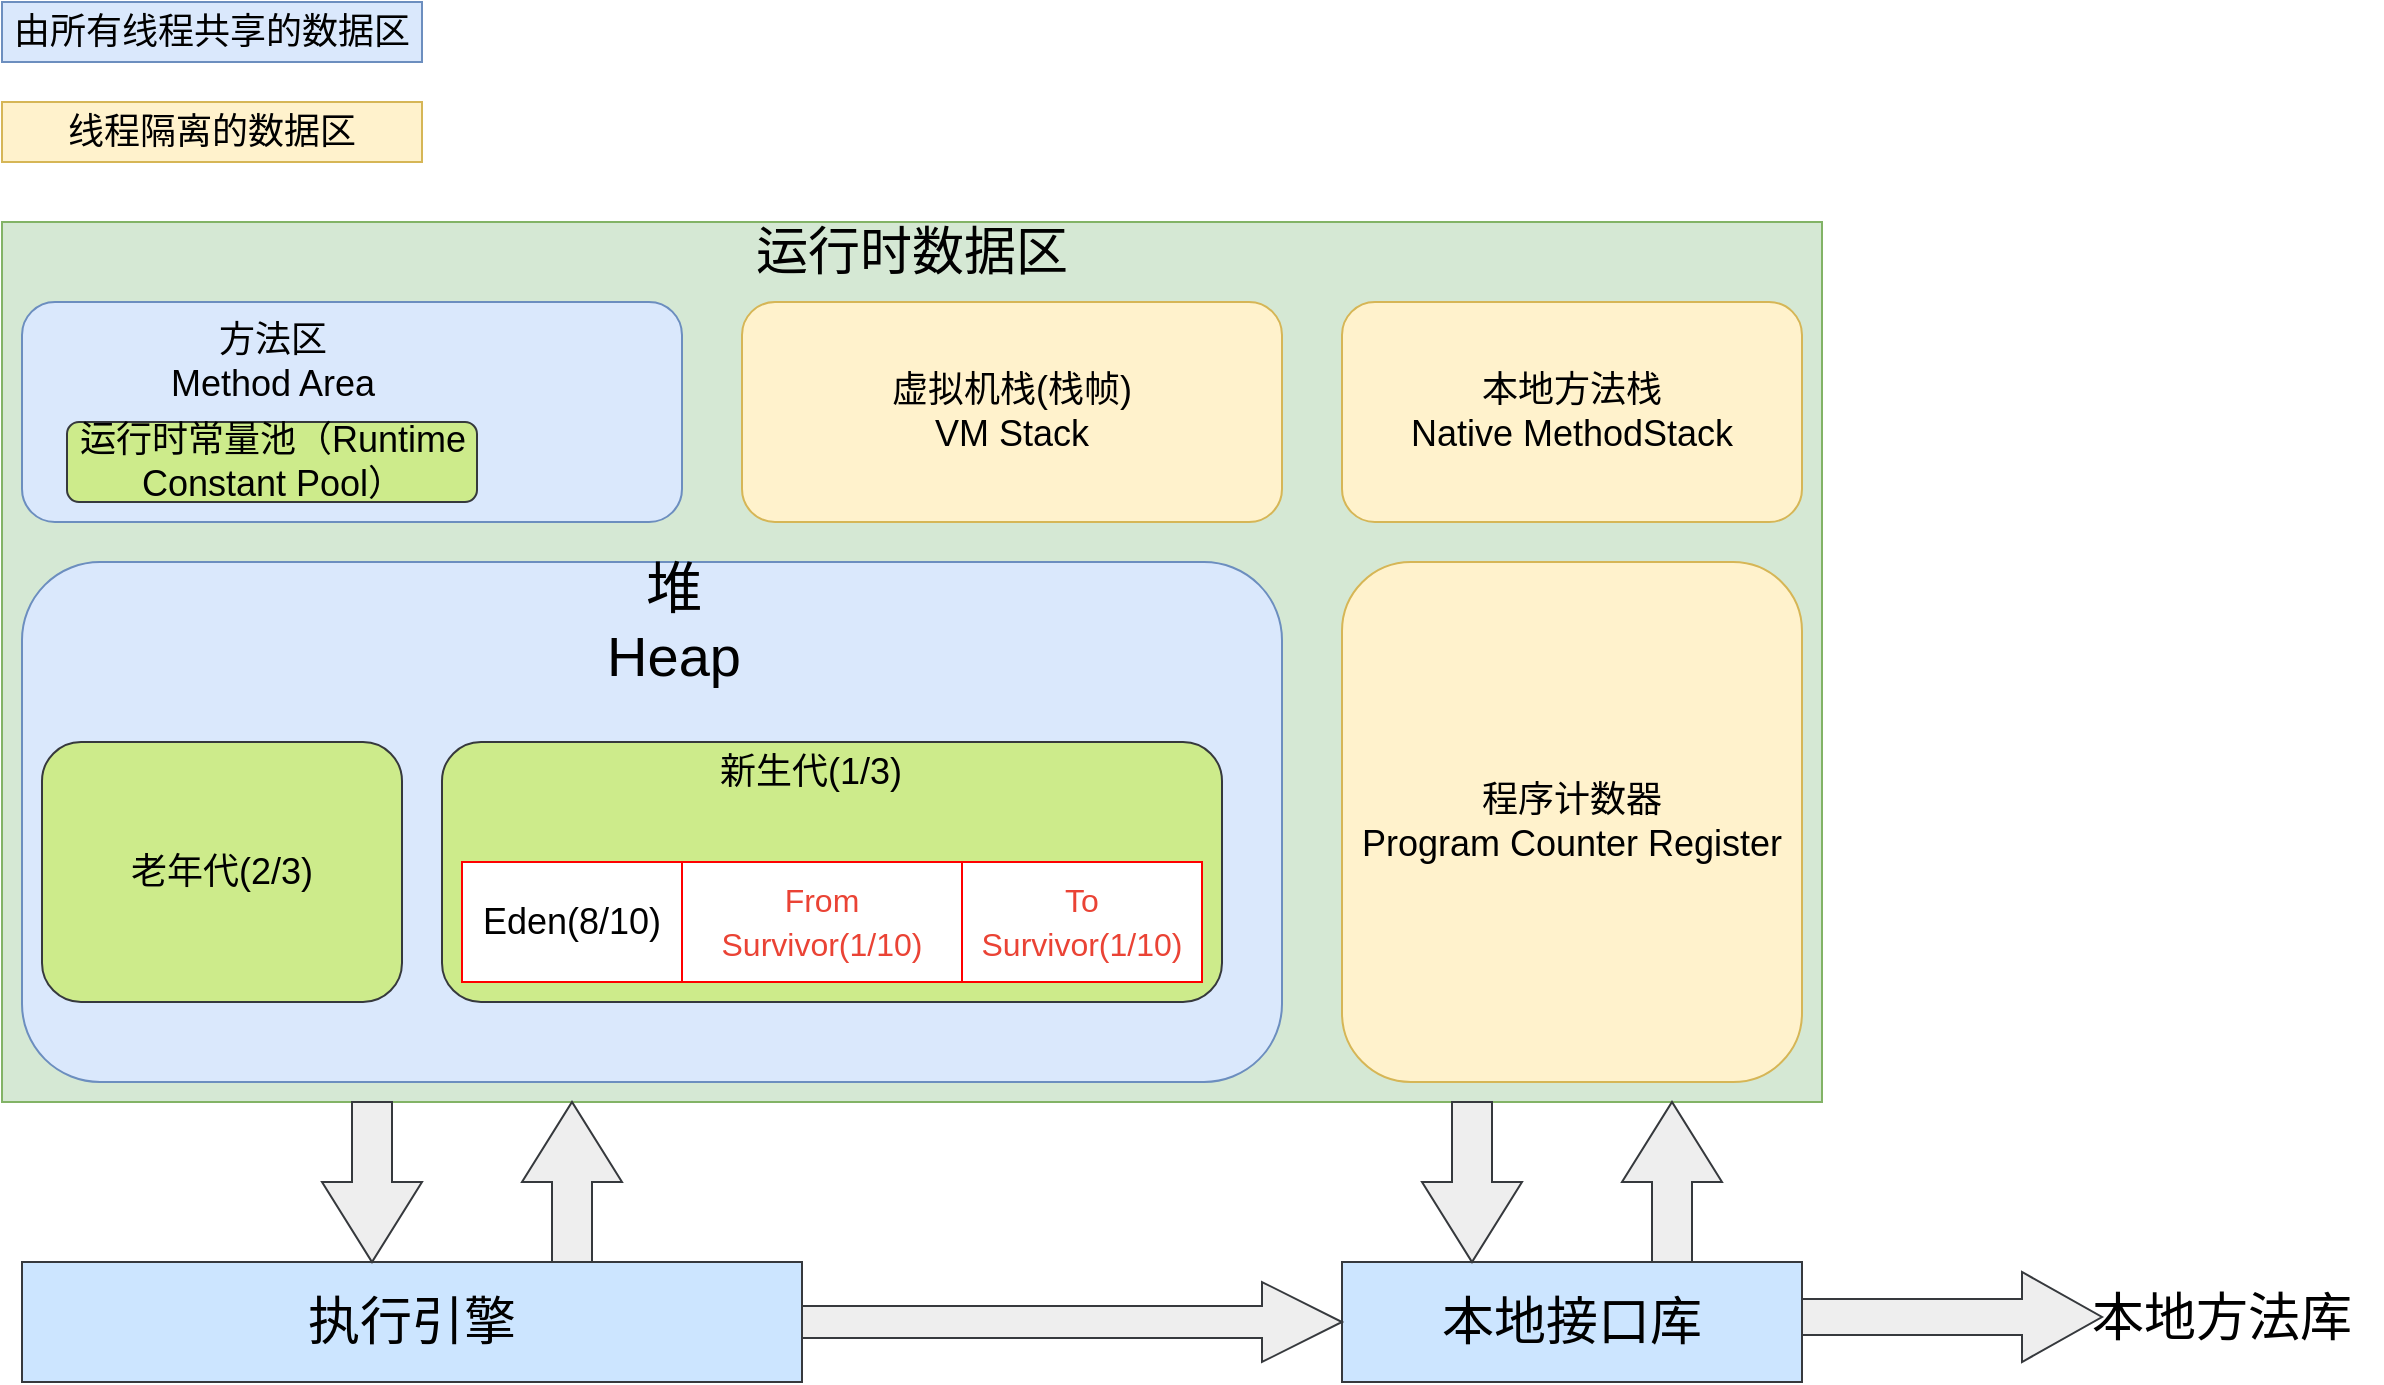 <mxfile version="20.2.3" type="github">
  <diagram id="UmIwRrKytQrgUbGmzv27" name="第 1 页">
    <mxGraphModel dx="1038" dy="556" grid="1" gridSize="10" guides="1" tooltips="1" connect="1" arrows="1" fold="1" page="1" pageScale="1" pageWidth="827" pageHeight="1169" math="0" shadow="0">
      <root>
        <mxCell id="0" />
        <mxCell id="1" parent="0" />
        <mxCell id="3ZBtBt5a3WacTA4lanq2-1" value="" style="rounded=0;whiteSpace=wrap;html=1;fillColor=#d5e8d4;strokeColor=#82b366;" vertex="1" parent="1">
          <mxGeometry x="60" y="140" width="910" height="440" as="geometry" />
        </mxCell>
        <mxCell id="3ZBtBt5a3WacTA4lanq2-2" value="运行时数据区" style="text;html=1;strokeColor=none;fillColor=none;align=center;verticalAlign=middle;whiteSpace=wrap;rounded=0;fontSize=26;" vertex="1" parent="1">
          <mxGeometry x="415" y="140" width="200" height="30" as="geometry" />
        </mxCell>
        <mxCell id="3ZBtBt5a3WacTA4lanq2-3" value="由所有线程共享的数据区" style="rounded=0;whiteSpace=wrap;html=1;fontSize=18;fillColor=#dae8fc;strokeColor=#6c8ebf;" vertex="1" parent="1">
          <mxGeometry x="60" y="30" width="210" height="30" as="geometry" />
        </mxCell>
        <mxCell id="3ZBtBt5a3WacTA4lanq2-4" value="线程隔离的数据区" style="rounded=0;whiteSpace=wrap;html=1;fontSize=18;fillColor=#fff2cc;strokeColor=#d6b656;" vertex="1" parent="1">
          <mxGeometry x="60" y="80" width="210" height="30" as="geometry" />
        </mxCell>
        <mxCell id="3ZBtBt5a3WacTA4lanq2-5" value="" style="rounded=1;whiteSpace=wrap;html=1;fontSize=18;fillColor=#dae8fc;strokeColor=#6c8ebf;" vertex="1" parent="1">
          <mxGeometry x="70" y="180" width="330" height="110" as="geometry" />
        </mxCell>
        <mxCell id="3ZBtBt5a3WacTA4lanq2-6" value="虚拟机栈(栈帧)&lt;br&gt;VM Stack" style="rounded=1;whiteSpace=wrap;html=1;fontSize=18;fillColor=#fff2cc;strokeColor=#d6b656;" vertex="1" parent="1">
          <mxGeometry x="430" y="180" width="270" height="110" as="geometry" />
        </mxCell>
        <mxCell id="3ZBtBt5a3WacTA4lanq2-7" value="本地方法栈&lt;br&gt;Native MethodStack" style="rounded=1;whiteSpace=wrap;html=1;fontSize=18;fillColor=#fff2cc;strokeColor=#d6b656;" vertex="1" parent="1">
          <mxGeometry x="730" y="180" width="230" height="110" as="geometry" />
        </mxCell>
        <mxCell id="3ZBtBt5a3WacTA4lanq2-8" value="" style="rounded=1;whiteSpace=wrap;html=1;fontSize=18;fillColor=#dae8fc;strokeColor=#6c8ebf;" vertex="1" parent="1">
          <mxGeometry x="70" y="310" width="630" height="260" as="geometry" />
        </mxCell>
        <mxCell id="3ZBtBt5a3WacTA4lanq2-9" value="程序计数器&lt;br&gt;Program Counter Register" style="rounded=1;whiteSpace=wrap;html=1;fontSize=18;fillColor=#fff2cc;strokeColor=#d6b656;" vertex="1" parent="1">
          <mxGeometry x="730" y="310" width="230" height="260" as="geometry" />
        </mxCell>
        <mxCell id="3ZBtBt5a3WacTA4lanq2-10" value="堆&lt;br style=&quot;font-size: 28px;&quot;&gt;Heap" style="text;html=1;strokeColor=none;fillColor=none;align=center;verticalAlign=middle;whiteSpace=wrap;rounded=0;fontSize=28;" vertex="1" parent="1">
          <mxGeometry x="297.5" y="325" width="196" height="30" as="geometry" />
        </mxCell>
        <mxCell id="3ZBtBt5a3WacTA4lanq2-11" value="方法区&lt;br&gt;Method Area" style="text;html=1;strokeColor=none;fillColor=none;align=center;verticalAlign=middle;whiteSpace=wrap;rounded=0;fontSize=18;" vertex="1" parent="1">
          <mxGeometry x="137.5" y="195" width="115" height="30" as="geometry" />
        </mxCell>
        <mxCell id="3ZBtBt5a3WacTA4lanq2-13" value="运行时常量池（Runtime Constant Pool）" style="rounded=1;whiteSpace=wrap;html=1;fontSize=18;fillColor=#cdeb8b;strokeColor=#36393d;" vertex="1" parent="1">
          <mxGeometry x="92.5" y="240" width="205" height="40" as="geometry" />
        </mxCell>
        <mxCell id="3ZBtBt5a3WacTA4lanq2-14" value="老年代(2/3)" style="rounded=1;whiteSpace=wrap;html=1;fontSize=18;strokeColor=#36393d;fillColor=#cdeb8b;" vertex="1" parent="1">
          <mxGeometry x="80" y="400" width="180" height="130" as="geometry" />
        </mxCell>
        <mxCell id="3ZBtBt5a3WacTA4lanq2-15" value="" style="rounded=1;whiteSpace=wrap;html=1;fontSize=18;strokeColor=#36393d;fillColor=#cdeb8b;" vertex="1" parent="1">
          <mxGeometry x="280" y="400" width="390" height="130" as="geometry" />
        </mxCell>
        <mxCell id="3ZBtBt5a3WacTA4lanq2-16" value="新生代(1/3)" style="text;html=1;strokeColor=none;fillColor=none;align=center;verticalAlign=middle;whiteSpace=wrap;rounded=0;fontSize=18;" vertex="1" parent="1">
          <mxGeometry x="406.5" y="400" width="115" height="30" as="geometry" />
        </mxCell>
        <mxCell id="3ZBtBt5a3WacTA4lanq2-18" value="Eden(8/10)" style="rounded=0;whiteSpace=wrap;html=1;fontSize=18;strokeColor=#FF0000;" vertex="1" parent="1">
          <mxGeometry x="290" y="460" width="110" height="60" as="geometry" />
        </mxCell>
        <mxCell id="3ZBtBt5a3WacTA4lanq2-20" value="&lt;span style=&quot;color: rgb(234, 67, 53); font-family: arial, sans-serif; font-size: 16px; text-align: left; background-color: rgb(255, 255, 255);&quot;&gt;From Survivor(1/10)&lt;/span&gt;" style="rounded=0;whiteSpace=wrap;html=1;fontSize=18;strokeColor=#FF0000;" vertex="1" parent="1">
          <mxGeometry x="400" y="460" width="140" height="60" as="geometry" />
        </mxCell>
        <mxCell id="3ZBtBt5a3WacTA4lanq2-21" value="&lt;span style=&quot;color: rgb(234, 67, 53); font-family: arial, sans-serif; font-size: 16px; text-align: left; background-color: rgb(255, 255, 255);&quot;&gt;To Survivor(1/10)&lt;/span&gt;" style="rounded=0;whiteSpace=wrap;html=1;fontSize=18;strokeColor=#FF0000;" vertex="1" parent="1">
          <mxGeometry x="540" y="460" width="120" height="60" as="geometry" />
        </mxCell>
        <mxCell id="3ZBtBt5a3WacTA4lanq2-22" value="执行引擎" style="rounded=0;whiteSpace=wrap;html=1;fontSize=26;strokeColor=#36393d;fillColor=#cce5ff;" vertex="1" parent="1">
          <mxGeometry x="70" y="660" width="390" height="60" as="geometry" />
        </mxCell>
        <mxCell id="3ZBtBt5a3WacTA4lanq2-23" value="本地接口库" style="rounded=0;whiteSpace=wrap;html=1;fontSize=26;strokeColor=#36393d;fillColor=#cce5ff;" vertex="1" parent="1">
          <mxGeometry x="730" y="660" width="230" height="60" as="geometry" />
        </mxCell>
        <mxCell id="3ZBtBt5a3WacTA4lanq2-24" value="本地方法库" style="text;html=1;strokeColor=none;fillColor=none;align=center;verticalAlign=middle;whiteSpace=wrap;rounded=0;fontSize=26;" vertex="1" parent="1">
          <mxGeometry x="1090" y="655" width="160" height="65" as="geometry" />
        </mxCell>
        <mxCell id="3ZBtBt5a3WacTA4lanq2-27" value="" style="html=1;shadow=0;dashed=0;align=center;verticalAlign=middle;shape=mxgraph.arrows2.arrow;dy=0.6;dx=40;direction=south;notch=0;fontSize=26;strokeColor=#36393d;fillColor=#eeeeee;" vertex="1" parent="1">
          <mxGeometry x="220" y="580" width="50" height="80" as="geometry" />
        </mxCell>
        <mxCell id="3ZBtBt5a3WacTA4lanq2-29" value="" style="html=1;shadow=0;dashed=0;align=center;verticalAlign=middle;shape=mxgraph.arrows2.arrow;dy=0.6;dx=40;direction=north;notch=0;fontSize=26;strokeColor=#36393d;fillColor=#eeeeee;" vertex="1" parent="1">
          <mxGeometry x="320" y="580" width="50" height="80" as="geometry" />
        </mxCell>
        <mxCell id="3ZBtBt5a3WacTA4lanq2-30" value="" style="html=1;shadow=0;dashed=0;align=center;verticalAlign=middle;shape=mxgraph.arrows2.arrow;dy=0.6;dx=40;notch=0;fontSize=26;strokeColor=#36393d;fillColor=#eeeeee;" vertex="1" parent="1">
          <mxGeometry x="460" y="670" width="270" height="40" as="geometry" />
        </mxCell>
        <mxCell id="3ZBtBt5a3WacTA4lanq2-31" value="" style="html=1;shadow=0;dashed=0;align=center;verticalAlign=middle;shape=mxgraph.arrows2.arrow;dy=0.6;dx=40;direction=south;notch=0;fontSize=26;strokeColor=#36393d;fillColor=#eeeeee;" vertex="1" parent="1">
          <mxGeometry x="770" y="580" width="50" height="80" as="geometry" />
        </mxCell>
        <mxCell id="3ZBtBt5a3WacTA4lanq2-32" value="" style="html=1;shadow=0;dashed=0;align=center;verticalAlign=middle;shape=mxgraph.arrows2.arrow;dy=0.6;dx=40;direction=north;notch=0;fontSize=26;strokeColor=#36393d;fillColor=#eeeeee;" vertex="1" parent="1">
          <mxGeometry x="870" y="580" width="50" height="80" as="geometry" />
        </mxCell>
        <mxCell id="3ZBtBt5a3WacTA4lanq2-33" value="" style="html=1;shadow=0;dashed=0;align=center;verticalAlign=middle;shape=mxgraph.arrows2.arrow;dy=0.6;dx=40;notch=0;fontSize=26;strokeColor=#36393d;fillColor=#eeeeee;" vertex="1" parent="1">
          <mxGeometry x="960" y="665" width="150" height="45" as="geometry" />
        </mxCell>
      </root>
    </mxGraphModel>
  </diagram>
</mxfile>
